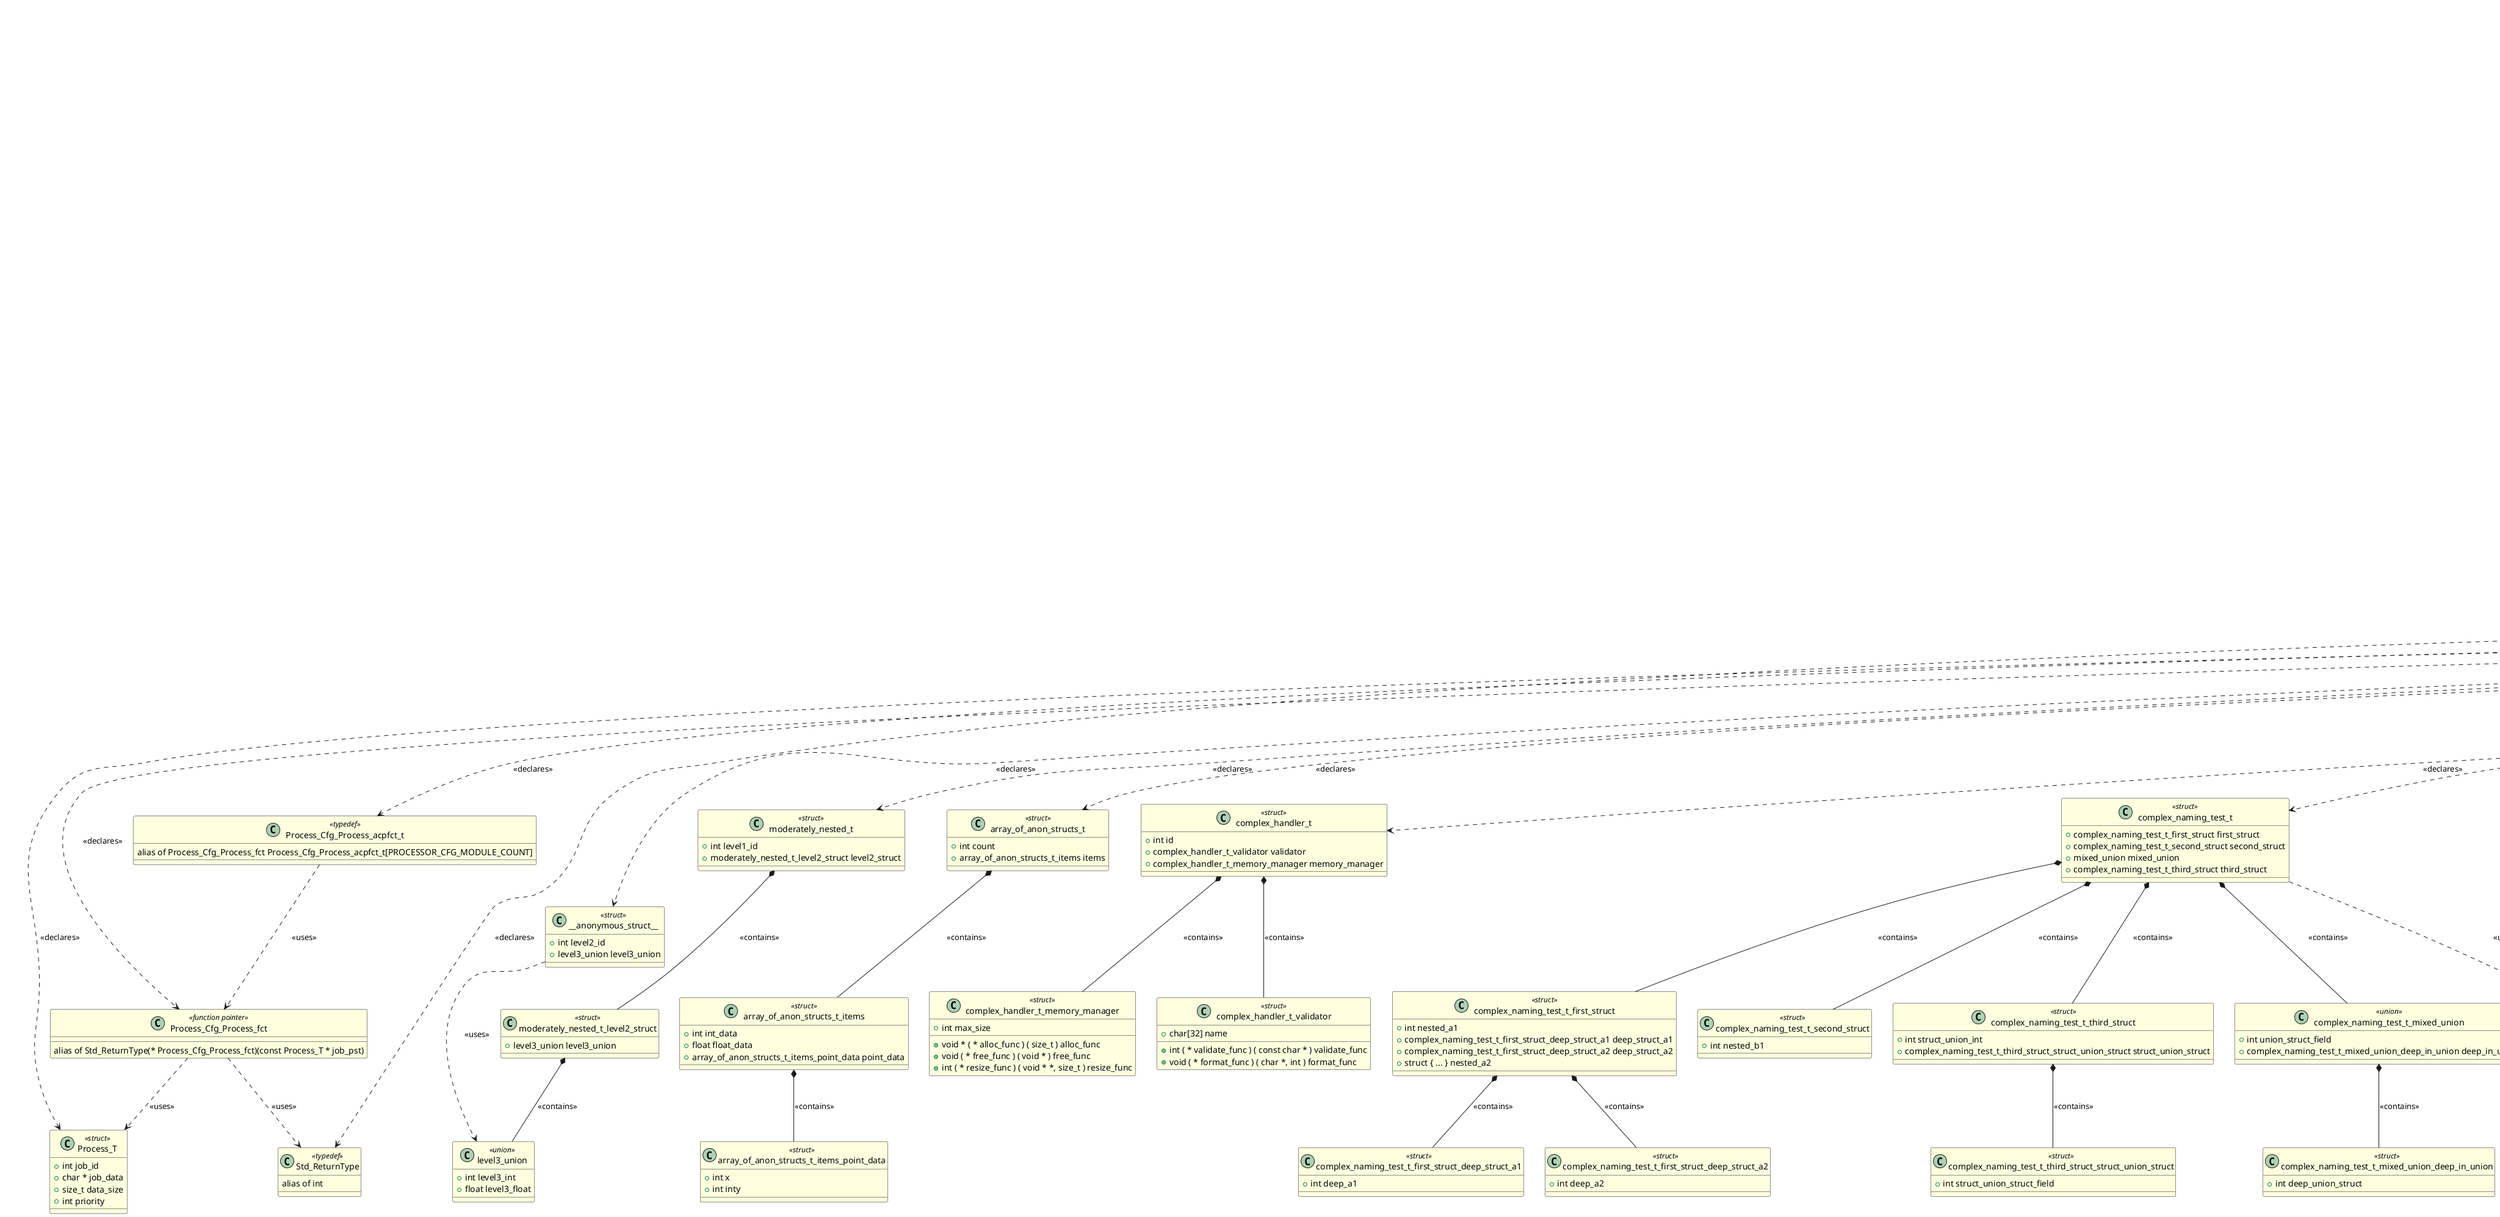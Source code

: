 @startuml complex

class "complex" as COMPLEX <<source>> #LightBlue
{
    -- Global Variables --
    - Process_Cfg_Process_acpfct_t Process_Cfg_Process_acpfct
    - math_operation_t[10] global_math_ops
    -- Functions --
    + complex_handler_t * create_complex_handler(const char * name, int ( * validate_func ) ( const char * ), void * ( * alloc_func ) ( size_t ), void ( * free_func ) ( void * ))
    + void * create_handler(const char * name, int ( * init_func ) ( void * ), void ( * cleanup_func ) ( void * ), complex_callback_t callback)
    + int execute_operations(int value, math_ops_array_t ops, int op_count)
    + math_operation_t * get_math_operations()
    + int process_with_callbacks(int[] data, int size, math_operation_t[] operations, int op_count, void ( * pre_process ) ( int * , int ), void ( * post_process ) ( int * , int ))
    + void test_processor_job_processing()
    + void test_processor_utility_macros()

    - static Std_ReturnType ProcessorAdapter_Process(const Process_T * job_pst)
    - static Std_ReturnType ProcessorHardware_Process(const Process_T * job_pst)
    - static Std_ReturnType ProcessorService_Process(const Process_T * job_pst)
    - static int add_operation(int a, int b)
    - static int divide_operation(int a, int b)
    - static void init_math_operations()
    - static int modulo_operation(int a, int b)
    - static int multiply_operation(int a, int b)
    - static void print_result(int * data, int size)
    - void run_complex_tests()
    - static int subtract_operation(int a, int b)
    - static int test_callback(int * item)
    - void test_complex_macro(int * x, int y, int z)
    - void test_handle_operation(operation_type_t op_type, int * data, int size)
    - void test_handler_table()
    - void test_mixed_union()
    - void test_operation_set()
    - void test_process_array(int * arr, int size)
    - void test_stringify_macro()
}

class "complex" as HEADER_COMPLEX <<header>> #LightGreen
{
    -- Macros --
    + #define COMPLEX_H
    + #define COMPLEX_MACRO_FUNC(x, y, z)
    + #define CREATE_FUNC_NAME(prefix, suffix)
    + #define DEPRECATED
    + #define DEPRECATED __attribute__((deprecated))
    + #define HANDLE_OPERATION(op_type, data, size, callback)
    + #define PROCESS_ARRAY(arr, size, callback)
    + #define STRINGIFY(x)
    + #define TOSTRING(x)
    + #define UTILS_U16_TO_U8ARR_BIG_ENDIAN(value_u16, ptr_pau8)
    + #define UTILS_U32_TO_U8ARR_BIG_ENDIAN(value_u32, ptr_pau8)
    + #define UTILS_U8ARR_TO_U16_BIG_ENDIAN(ptr_pau8)
    + #define UTILS_U8ARR_TO_U32_BIG_ENDIAN(ptr_pau8)
    -- Functions --
    + complex_handler_t * create_complex_handler(const char * name, int ( * validate_func ) ( const char * ), void * ( * alloc_func ) ( size_t ), void ( * free_func ) ( void * ))
    + void * create_handler(const char * name, int ( * init_func ) ( void * ), void ( * cleanup_func ) ( void * ), complex_callback_t callback)
    + int execute_operations(int value, math_ops_array_t ops, int op_count)
    + math_operation_t * get_math_operations()
    + int process_with_callbacks(int[] data, int size, math_operation_t[] operations, int op_count, void ( * pre_process ) ( int * , int ), void ( * post_process ) ( int * , int ))
    + void test_processor_job_processing()
    + void test_processor_utility_macros()
}

class "Process_T" as TYPEDEF_PROCESS_T <<struct>> #LightYellow
{
    + int job_id
    + char * job_data
    + size_t data_size
    + int priority
}

class "__anonymous_struct__" as TYPEDEF___ANONYMOUS_STRUCT__ <<struct>> #LightYellow
{
    + int level2_id
    + level3_union level3_union
}

class "array_of_anon_structs_t" as TYPEDEF_ARRAY_OF_ANON_STRUCTS_T <<struct>> #LightYellow
{
    + int count
    + array_of_anon_structs_t_items items
}

class "array_of_anon_structs_t_items" as TYPEDEF_ARRAY_OF_ANON_STRUCTS_T_ITEMS <<struct>> #LightYellow
{
    + int int_data
    + float float_data
    + array_of_anon_structs_t_items_point_data point_data
}

class "array_of_anon_structs_t_items_point_data" as TYPEDEF_ARRAY_OF_ANON_STRUCTS_T_ITEMS_POINT_DATA <<struct>> #LightYellow
{
    + int x
    + int inty
}

class "callback_with_anon_struct_t_config_param" as TYPEDEF_CALLBACK_WITH_ANON_STRUCT_T_CONFIG_PARAM <<struct>> #LightYellow
{
    + int config_flags
    + char[64] config_name
    + config_value config_value
}

class "complex_callback_t_param4" as TYPEDEF_COMPLEX_CALLBACK_T_PARAM4 <<struct>> #LightYellow
{
    + int nested1
    + char * nested2
    + void(* nested_func)(int) nested_func
}

class "complex_handler_t" as TYPEDEF_COMPLEX_HANDLER_T <<struct>> #LightYellow
{
    + int id
    + complex_handler_t_validator validator
    + complex_handler_t_memory_manager memory_manager
}

class "complex_handler_t_memory_manager" as TYPEDEF_COMPLEX_HANDLER_T_MEMORY_MANAGER <<struct>> #LightYellow
{
    + int max_size
    + void * ( * alloc_func ) ( size_t ) alloc_func
    + void ( * free_func ) ( void * ) free_func
    + int ( * resize_func ) ( void * *, size_t ) resize_func
}

class "complex_handler_t_validator" as TYPEDEF_COMPLEX_HANDLER_T_VALIDATOR <<struct>> #LightYellow
{
    + char[32] name
    + int ( * validate_func ) ( const char * ) validate_func
    + void ( * format_func ) ( char *, int ) format_func
}

class "complex_naming_test_t" as TYPEDEF_COMPLEX_NAMING_TEST_T <<struct>> #LightYellow
{
    + complex_naming_test_t_first_struct first_struct
    + complex_naming_test_t_second_struct second_struct
    + mixed_union mixed_union
    + complex_naming_test_t_third_struct third_struct
}

class "complex_naming_test_t_first_struct" as TYPEDEF_COMPLEX_NAMING_TEST_T_FIRST_STRUCT <<struct>> #LightYellow
{
    + int nested_a1
    + complex_naming_test_t_first_struct_deep_struct_a1 deep_struct_a1
    + complex_naming_test_t_first_struct_deep_struct_a2 deep_struct_a2
    + struct { ... } nested_a2
}

class "complex_naming_test_t_first_struct_deep_struct_a1" as TYPEDEF_COMPLEX_NAMING_TEST_T_FIRST_STRUCT_DEEP_STRUCT_A1 <<struct>> #LightYellow
{
    + int deep_a1
}

class "complex_naming_test_t_first_struct_deep_struct_a2" as TYPEDEF_COMPLEX_NAMING_TEST_T_FIRST_STRUCT_DEEP_STRUCT_A2 <<struct>> #LightYellow
{
    + int deep_a2
}

class "complex_naming_test_t_mixed_union_deep_in_union" as TYPEDEF_COMPLEX_NAMING_TEST_T_MIXED_UNION_DEEP_IN_UNION <<struct>> #LightYellow
{
    + int deep_union_struct
}

class "complex_naming_test_t_second_struct" as TYPEDEF_COMPLEX_NAMING_TEST_T_SECOND_STRUCT <<struct>> #LightYellow
{
    + int nested_b1
}

class "complex_naming_test_t_third_struct" as TYPEDEF_COMPLEX_NAMING_TEST_T_THIRD_STRUCT <<struct>> #LightYellow
{
    + int struct_union_int
    + complex_naming_test_t_third_struct_struct_union_struct struct_union_struct
}

class "complex_naming_test_t_third_struct_struct_union_struct" as TYPEDEF_COMPLEX_NAMING_TEST_T_THIRD_STRUCT_STRUCT_UNION_STRUCT <<struct>> #LightYellow
{
    + int struct_union_struct_field
}

class "config_param" as TYPEDEF_CONFIG_PARAM <<struct>> #LightYellow
{
    + int config_flags
    + char[64] config_name
    + config_value config_value
}

class "data_item_t" as TYPEDEF_DATA_ITEM_T <<struct>> #LightYellow
{
    + config_value value
    + char * name
}

class "data_union_point_value" as TYPEDEF_DATA_UNION_POINT_VALUE <<struct>> #LightYellow
{
    + int x
    + int y
    + int z
}

class "extreme_nesting_test_t" as TYPEDEF_EXTREME_NESTING_TEST_T <<struct>> #LightYellow
{
    + extreme_nesting_test_t_level2_struct_1 level2_struct_1
    + extreme_nesting_test_t_level2_struct_2 level2_struct_2
}

class "extreme_nesting_test_t_level2_struct_1" as TYPEDEF_EXTREME_NESTING_TEST_T_LEVEL2_STRUCT_1 <<struct>> #LightYellow
{
    + extreme_nesting_test_t_level2_struct_1_level4_struct_1 level4_struct_1
    + extreme_nesting_test_t_level2_struct_1_level4_struct_2 level4_struct_2
    + struct { ... } level3_field
}

class "extreme_nesting_test_t_level2_struct_1_level4_struct_1" as TYPEDEF_EXTREME_NESTING_TEST_T_LEVEL2_STRUCT_1_LEVEL4_STRUCT_1 <<struct>> #LightYellow
{
    + int level4_field
}

class "extreme_nesting_test_t_level2_struct_1_level4_struct_2" as TYPEDEF_EXTREME_NESTING_TEST_T_LEVEL2_STRUCT_1_LEVEL4_STRUCT_2 <<struct>> #LightYellow
{
    + int level4_field2
}

class "extreme_nesting_test_t_level2_struct_2" as TYPEDEF_EXTREME_NESTING_TEST_T_LEVEL2_STRUCT_2 <<struct>> #LightYellow
{
    + extreme_nesting_test_t_level2_struct_2_mixed_struct mixed_struct
}

class "extreme_nesting_test_t_level2_struct_2_mixed_struct" as TYPEDEF_EXTREME_NESTING_TEST_T_LEVEL2_STRUCT_2_MIXED_STRUCT <<struct>> #LightYellow
{
    + int mixed_field
}

class "handler_entry_t" as TYPEDEF_HANDLER_ENTRY_T <<struct>> #LightYellow
{
    + int id
    + char[16] name
    + void ( * ) ( void ) init_func
    + int ( * ) ( int , int ) process_func
    + void ( * ) ( void ) cleanup_func
}

class "item_value_point_data" as TYPEDEF_ITEM_VALUE_POINT_DATA <<struct>> #LightYellow
{
    + int x
    + int y
}

class "mixed_union_mixed_struct" as TYPEDEF_MIXED_UNION_MIXED_STRUCT <<struct>> #LightYellow
{
    + int mixed_field
}

class "moderately_nested_t" as TYPEDEF_MODERATELY_NESTED_T <<struct>> #LightYellow
{
    + int level1_id
    + moderately_nested_t_level2_struct level2_struct
}

class "moderately_nested_t_level2_struct" as TYPEDEF_MODERATELY_NESTED_T_LEVEL2_STRUCT <<struct>> #LightYellow
{
    + level3_union level3_union
}

class "multi_anonymous_t" as TYPEDEF_MULTI_ANONYMOUS_T <<struct>> #LightYellow
{
    + multi_anonymous_t_first_anon_struct first_anon_struct
    + multi_anonymous_t_second_anon_struct second_anon_struct
    + first_anon_union first_anon_union
}

class "multi_anonymous_t_first_anon_struct" as TYPEDEF_MULTI_ANONYMOUS_T_FIRST_ANON_STRUCT <<struct>> #LightYellow
{
    + int first_x
    + int first_y
}

class "multi_anonymous_t_second_anon_struct" as TYPEDEF_MULTI_ANONYMOUS_T_SECOND_ANON_STRUCT <<struct>> #LightYellow
{
    + int deep_value
}

class "multiple_simple_anonymous_t" as TYPEDEF_MULTIPLE_SIMPLE_ANONYMOUS_T <<struct>> #LightYellow
{
    + multiple_simple_anonymous_t_first_anon first_anon
    + multiple_simple_anonymous_t_second_anon second_anon
    + multiple_simple_anonymous_t_third_anon third_anon
    + first_union first_union
    + second_union second_union
}

class "multiple_simple_anonymous_t_first_anon" as TYPEDEF_MULTIPLE_SIMPLE_ANONYMOUS_T_FIRST_ANON <<struct>> #LightYellow
{
    + int first_field
}

class "multiple_simple_anonymous_t_second_anon" as TYPEDEF_MULTIPLE_SIMPLE_ANONYMOUS_T_SECOND_ANON <<struct>> #LightYellow
{
    + int second_field
}

class "multiple_simple_anonymous_t_third_anon" as TYPEDEF_MULTIPLE_SIMPLE_ANONYMOUS_T_THIRD_ANON <<struct>> #LightYellow
{
    + int third_field
}

class "operation_set_t" as TYPEDEF_OPERATION_SET_T <<struct>> #LightYellow
{
    + int count
    + math_operation_t[5] operations
    + void(* callbacks[3])(int , char *) callbacks
}

class "param4" as TYPEDEF_PARAM4 <<struct>> #LightYellow
{
    + int nested1
    + char * nested2
    + void ( * ) ( int ) nested_func
}

class "processor_t" as TYPEDEF_PROCESSOR_T <<struct>> #LightYellow
{
    + int id
    + char[64] name
    + int ( * ) ( int , char * ) process_func
    + void ( * ) ( void * ) cleanup_func
}

class "result_generator_t" as TYPEDEF_RESULT_GENERATOR_T <<struct>> #LightYellow
{
    + int result_code
    + result_data result_data
}

class "simplified_handler_t" as TYPEDEF_SIMPLIFIED_HANDLER_T <<struct>> #LightYellow
{
    + int event_count
    + char[32] event_name
    + int event_flags
}

class "struct_union_struct_union_struct" as TYPEDEF_STRUCT_UNION_STRUCT_UNION_STRUCT <<struct>> #LightYellow
{
    + int struct_union_struct_field
}

class "struct_with_struct_t" as TYPEDEF_STRUCT_WITH_STRUCT_T <<struct>> #LightYellow
{
    + int outer_id
    + char[32] outer_name
    + struct_with_struct_t_inner_struct inner_struct
    + int outer_flags
}

class "struct_with_struct_t_inner_struct" as TYPEDEF_STRUCT_WITH_STRUCT_T_INNER_STRUCT <<struct>> #LightYellow
{
    + int inner_x
    + int inner_y
    + char[16] inner_label
}

class "struct_with_union_t" as TYPEDEF_STRUCT_WITH_UNION_T <<struct>> #LightYellow
{
    + int type_id
    + data_union data_union
    + int checksum
}

class "union_with_struct_t_complex_struct" as TYPEDEF_UNION_WITH_STRUCT_T_COMPLEX_STRUCT <<struct>> #LightYellow
{
    + int error_code
    + char[128] error_msg
}

class "operation_type_t" as TYPEDEF_OPERATION_TYPE_T <<enumeration>> #LightYellow
{
    OP_ADD = 0
    OP_SUB = 1
    OP_MUL = 2
    OP_DIV = 3
}

class "processor_module_enum_t" as TYPEDEF_PROCESSOR_MODULE_ENUM_T <<enumeration>> #LightYellow
{
    PROCESSOR_CFG_MODULE_COUNT = 3
    PROCESSOR_CFG_MODULE_ADAPTER = 0
    PROCESSOR_CFG_MODULE_SERVICE = 1
    PROCESSOR_CFG_MODULE_HARDWARE = 2
}

class "Process_Cfg_Process_acpfct_t" as TYPEDEF_PROCESS_CFG_PROCESS_ACPFCT_T <<typedef>> #LightYellow
{
    alias of Process_Cfg_Process_fct Process_Cfg_Process_acpfct_t[PROCESSOR_CFG_MODULE_COUNT]
}

class "Process_Cfg_Process_fct" as TYPEDEF_PROCESS_CFG_PROCESS_FCT <<function pointer>> #LightYellow
{
    alias of Std_ReturnType(* Process_Cfg_Process_fct)(const Process_T * job_pst)
}

class "Std_ReturnType" as TYPEDEF_STD_RETURNTYPE <<typedef>> #LightYellow
{
    alias of int
}

class "callback_with_anon_struct_t" as TYPEDEF_CALLBACK_WITH_ANON_STRUCT_T <<function pointer>> #LightYellow
{
    alias of void(* callback_with_anon_struct_t)( int id , struct { int config_flags ; char config_name [ 64 ] ; union { int int_config ; float float_config ; } config_value ; } * config_param , void * user_data )
}

class "complex_callback_t" as TYPEDEF_COMPLEX_CALLBACK_T <<function pointer>> #LightYellow
{
    alias of int(* complex_callback_t)( int param1 , char * param2 , void * param3 , struct { int nested1 ; char * nested2 ; void(* nested_func)(int); } * param4 )
}

class "complex_func_ptr_t" as TYPEDEF_COMPLEX_FUNC_PTR_T <<function pointer>> #LightYellow
{
    alias of int ( * ( * complex_func_ptr_t ) ( int , char * ) ) ( double , void * )
}

class "data_processor_array_t" as TYPEDEF_DATA_PROCESSOR_ARRAY_T <<typedef>> #LightYellow
{
    alias of data_processor_t *
}

class "data_processor_t" as TYPEDEF_DATA_PROCESSOR_T <<function pointer>> #LightYellow
{
    alias of int(* data_processor_t)(data_item_t * item , void * context)
}

class "debug_callback_t" as TYPEDEF_DEBUG_CALLBACK_T <<function pointer>> #LightYellow
{
    alias of void(* debug_callback_t)(const char * message , int level)
}

class "handler_table_t" as TYPEDEF_HANDLER_TABLE_T <<typedef>> #LightYellow
{
    alias of handler_entry_t handler_table_t[8]
}

class "math_operation_t" as TYPEDEF_MATH_OPERATION_T <<function pointer>> #LightYellow
{
    alias of int(* math_operation_t)(int , int)
}

class "math_ops_array_t" as TYPEDEF_MATH_OPS_ARRAY_T <<typedef>> #LightYellow
{
    alias of math_operation_t math_ops_array_t[10]
}

class "release_callback_t" as TYPEDEF_RELEASE_CALLBACK_T <<function pointer>> #LightYellow
{
    alias of void(* release_callback_t)(const char * message)
}

class "result_generator_t" as TYPEDEF_RESULT_GENERATOR_T <<typedef>> #LightYellow
{
    alias of struct { int result_code
}

class "uint16" as TYPEDEF_UINT16 <<typedef>> #LightYellow
{
    alias of uint16_t
}

class "uint32" as TYPEDEF_UINT32 <<typedef>> #LightYellow
{
    alias of uint32_t
}

class "uint8" as TYPEDEF_UINT8 <<typedef>> #LightYellow
{
    alias of uint8_t
}

class "__anonymous_struct___level3_union" as TYPEDEF___ANONYMOUS_STRUCT___LEVEL3_UNION <<union>> #LightYellow
{
    + int level3_int
    + float level3_float
}

class "callback_with_anon_struct_t_config_param_config_value" as TYPEDEF_CALLBACK_WITH_ANON_STRUCT_T_CONFIG_PARAM_CONFIG_VALUE <<union>> #LightYellow
{
    + int int_config
    + int floatfloat_config
}

class "callback_with_anon_struct_t_config_value" as TYPEDEF_CALLBACK_WITH_ANON_STRUCT_T_CONFIG_VALUE <<union>> #LightYellow
{
    + int int_config
    + float float_config
}

class "complex_naming_test_t_mixed_union" as TYPEDEF_COMPLEX_NAMING_TEST_T_MIXED_UNION <<union>> #LightYellow
{
    + int union_struct_field
    + complex_naming_test_t_mixed_union_deep_in_union deep_in_union
}

class "config_param_config_value" as TYPEDEF_CONFIG_PARAM_CONFIG_VALUE <<union>> #LightYellow
{
    + int int_config
    + float float_config
}

class "config_value" as TYPEDEF_CONFIG_VALUE <<union>> #LightYellow
{
    + int int_config
    + float float_config
}

class "data_union" as TYPEDEF_DATA_UNION <<union>> #LightYellow
{
    + int int_value
    + float float_value
    + char[64] string_value
    + data_union_point_value point_value
}

class "first_anon_union" as TYPEDEF_FIRST_ANON_UNION <<union>> #LightYellow
{
    + int union_int
    + float union_float
}

class "first_union" as TYPEDEF_FIRST_UNION <<union>> #LightYellow
{
    + int union_field1
}

class "item_value" as TYPEDEF_ITEM_VALUE <<union>> #LightYellow
{
    + int int_data
    + float float_data
    + item_value_point_data point_data
}

class "level3_union" as TYPEDEF_LEVEL3_UNION <<union>> #LightYellow
{
    + int level3_int
    + float level3_float
}

class "mixed_union" as TYPEDEF_MIXED_UNION <<union>> #LightYellow
{
    + mixed_union_mixed_struct mixed_struct
}

class "mixed_union_t" as TYPEDEF_MIXED_UNION_T <<union>> #LightYellow
{
    + int int_val
    + char * str_val
    + void ( * ) ( void ) void_func
    + int ( * ) ( int ) int_func
}

class "multi_anonymous_t_first_anon_union" as TYPEDEF_MULTI_ANONYMOUS_T_FIRST_ANON_UNION <<union>> #LightYellow
{
    + int union_int
    + float union_float
}

class "multiple_simple_anonymous_t_first_union" as TYPEDEF_MULTIPLE_SIMPLE_ANONYMOUS_T_FIRST_UNION <<union>> #LightYellow
{
    + int union_field1
}

class "multiple_simple_anonymous_t_second_union" as TYPEDEF_MULTIPLE_SIMPLE_ANONYMOUS_T_SECOND_UNION <<union>> #LightYellow
{
    + int union_field2
}

class "result_data" as TYPEDEF_RESULT_DATA <<union>> #LightYellow
{
    + int success_value
    + char[128] error_message
}

class "result_generator_t_result_data" as TYPEDEF_RESULT_GENERATOR_T_RESULT_DATA <<union>> #LightYellow
{
    + int success_value
    + char[128] error_message
}

class "second_union" as TYPEDEF_SECOND_UNION <<union>> #LightYellow
{
    + int union_field2
}

class "struct_union" as TYPEDEF_STRUCT_UNION <<union>> #LightYellow
{
    + int struct_union_int
    + struct_union_struct_union_struct struct_union_struct
}

class "struct_with_union_t_data_union" as TYPEDEF_STRUCT_WITH_UNION_T_DATA_UNION <<union>> #LightYellow
{
    + int x
    + int y
    + int z
}

class "union_with_struct_t" as TYPEDEF_UNION_WITH_STRUCT_T <<union>> #LightYellow
{
    + int simple_int
    + float simple_float
    + union_with_struct_t_complex_struct complex_struct
    + char[256] raw_bytes
}

class "union_with_union_t" as TYPEDEF_UNION_WITH_UNION_T <<union>> #LightYellow
{
    + int primary_int
    + union_with_union_t_nested_union nested_union
    + char[32] primary_bytes
}

class "union_with_union_t_nested_union" as TYPEDEF_UNION_WITH_UNION_T_NESTED_UNION <<union>> #LightYellow
{
    + char deep_char
    + short deep_short
}


' Include relationships
COMPLEX --> HEADER_COMPLEX : <<include>>

' Declaration relationships
HEADER_COMPLEX ..> TYPEDEF_PROCESS_T : <<declares>>
HEADER_COMPLEX ..> TYPEDEF___ANONYMOUS_STRUCT__ : <<declares>>
HEADER_COMPLEX ..> TYPEDEF_ARRAY_OF_ANON_STRUCTS_T : <<declares>>
HEADER_COMPLEX ..> TYPEDEF_COMPLEX_HANDLER_T : <<declares>>
HEADER_COMPLEX ..> TYPEDEF_COMPLEX_NAMING_TEST_T : <<declares>>
HEADER_COMPLEX ..> TYPEDEF_CONFIG_PARAM : <<declares>>
HEADER_COMPLEX ..> TYPEDEF_DATA_ITEM_T : <<declares>>
HEADER_COMPLEX ..> TYPEDEF_EXTREME_NESTING_TEST_T : <<declares>>
HEADER_COMPLEX ..> TYPEDEF_HANDLER_ENTRY_T : <<declares>>
HEADER_COMPLEX ..> TYPEDEF_MODERATELY_NESTED_T : <<declares>>
HEADER_COMPLEX ..> TYPEDEF_MULTI_ANONYMOUS_T : <<declares>>
HEADER_COMPLEX ..> TYPEDEF_MULTIPLE_SIMPLE_ANONYMOUS_T : <<declares>>
HEADER_COMPLEX ..> TYPEDEF_OPERATION_SET_T : <<declares>>
HEADER_COMPLEX ..> TYPEDEF_PARAM4 : <<declares>>
HEADER_COMPLEX ..> TYPEDEF_PROCESSOR_T : <<declares>>
HEADER_COMPLEX ..> TYPEDEF_RESULT_GENERATOR_T : <<declares>>
HEADER_COMPLEX ..> TYPEDEF_SIMPLIFIED_HANDLER_T : <<declares>>
HEADER_COMPLEX ..> TYPEDEF_STRUCT_WITH_STRUCT_T : <<declares>>
HEADER_COMPLEX ..> TYPEDEF_STRUCT_WITH_UNION_T : <<declares>>
HEADER_COMPLEX ..> TYPEDEF_OPERATION_TYPE_T : <<declares>>
HEADER_COMPLEX ..> TYPEDEF_PROCESSOR_MODULE_ENUM_T : <<declares>>
HEADER_COMPLEX ..> TYPEDEF_PROCESS_CFG_PROCESS_ACPFCT_T : <<declares>>
HEADER_COMPLEX ..> TYPEDEF_PROCESS_CFG_PROCESS_FCT : <<declares>>
HEADER_COMPLEX ..> TYPEDEF_STD_RETURNTYPE : <<declares>>
HEADER_COMPLEX ..> TYPEDEF_CALLBACK_WITH_ANON_STRUCT_T : <<declares>>
HEADER_COMPLEX ..> TYPEDEF_COMPLEX_CALLBACK_T : <<declares>>
HEADER_COMPLEX ..> TYPEDEF_COMPLEX_FUNC_PTR_T : <<declares>>
HEADER_COMPLEX ..> TYPEDEF_DATA_PROCESSOR_ARRAY_T : <<declares>>
HEADER_COMPLEX ..> TYPEDEF_DATA_PROCESSOR_T : <<declares>>
HEADER_COMPLEX ..> TYPEDEF_DEBUG_CALLBACK_T : <<declares>>
HEADER_COMPLEX ..> TYPEDEF_HANDLER_TABLE_T : <<declares>>
HEADER_COMPLEX ..> TYPEDEF_MATH_OPERATION_T : <<declares>>
HEADER_COMPLEX ..> TYPEDEF_MATH_OPS_ARRAY_T : <<declares>>
HEADER_COMPLEX ..> TYPEDEF_RELEASE_CALLBACK_T : <<declares>>
HEADER_COMPLEX ..> TYPEDEF_RESULT_GENERATOR_T : <<declares>>
HEADER_COMPLEX ..> TYPEDEF_UINT16 : <<declares>>
HEADER_COMPLEX ..> TYPEDEF_UINT32 : <<declares>>
HEADER_COMPLEX ..> TYPEDEF_UINT8 : <<declares>>
HEADER_COMPLEX ..> TYPEDEF_DATA_UNION : <<declares>>
HEADER_COMPLEX ..> TYPEDEF_FIRST_UNION : <<declares>>
HEADER_COMPLEX ..> TYPEDEF_ITEM_VALUE : <<declares>>
HEADER_COMPLEX ..> TYPEDEF_MIXED_UNION : <<declares>>
HEADER_COMPLEX ..> TYPEDEF_MIXED_UNION_T : <<declares>>
HEADER_COMPLEX ..> TYPEDEF_SECOND_UNION : <<declares>>
HEADER_COMPLEX ..> TYPEDEF_STRUCT_UNION : <<declares>>
HEADER_COMPLEX ..> TYPEDEF_UNION_WITH_STRUCT_T : <<declares>>
HEADER_COMPLEX ..> TYPEDEF_UNION_WITH_UNION_T : <<declares>>

' Uses relationships
TYPEDEF___ANONYMOUS_STRUCT__ ..> TYPEDEF_LEVEL3_UNION : <<uses>>
TYPEDEF_COMPLEX_NAMING_TEST_T ..> TYPEDEF_MIXED_UNION : <<uses>>
TYPEDEF_MULTIPLE_SIMPLE_ANONYMOUS_T ..> TYPEDEF_FIRST_UNION : <<uses>>
TYPEDEF_MULTIPLE_SIMPLE_ANONYMOUS_T ..> TYPEDEF_SECOND_UNION : <<uses>>
TYPEDEF_OPERATION_SET_T ..> TYPEDEF_MATH_OPERATION_T : <<uses>>
TYPEDEF_STRUCT_WITH_UNION_T ..> TYPEDEF_DATA_UNION : <<uses>>
TYPEDEF_PROCESS_CFG_PROCESS_ACPFCT_T ..> TYPEDEF_PROCESS_CFG_PROCESS_FCT : <<uses>>
TYPEDEF_PROCESS_CFG_PROCESS_FCT ..> TYPEDEF_PROCESS_T : <<uses>>
TYPEDEF_PROCESS_CFG_PROCESS_FCT ..> TYPEDEF_STD_RETURNTYPE : <<uses>>
TYPEDEF_CALLBACK_WITH_ANON_STRUCT_T ..> TYPEDEF_CONFIG_PARAM : <<uses>>
TYPEDEF_COMPLEX_CALLBACK_T ..> TYPEDEF_PARAM4 : <<uses>>
TYPEDEF_DATA_PROCESSOR_ARRAY_T ..> TYPEDEF_DATA_PROCESSOR_T : <<uses>>
TYPEDEF_DATA_PROCESSOR_T ..> TYPEDEF_DATA_ITEM_T : <<uses>>
TYPEDEF_HANDLER_TABLE_T ..> TYPEDEF_HANDLER_ENTRY_T : <<uses>>
TYPEDEF_MATH_OPS_ARRAY_T ..> TYPEDEF_MATH_OPERATION_T : <<uses>>

' Anonymous structure relationships (composition)
TYPEDEF_ARRAY_OF_ANON_STRUCTS_T *-- TYPEDEF_ARRAY_OF_ANON_STRUCTS_T_ITEMS : <<contains>>
TYPEDEF_ARRAY_OF_ANON_STRUCTS_T_ITEMS *-- TYPEDEF_ARRAY_OF_ANON_STRUCTS_T_ITEMS_POINT_DATA : <<contains>>
TYPEDEF_CALLBACK_WITH_ANON_STRUCT_T *-- TYPEDEF_CALLBACK_WITH_ANON_STRUCT_T_CONFIG_PARAM : <<contains>>
TYPEDEF_CALLBACK_WITH_ANON_STRUCT_T *-- TYPEDEF_CALLBACK_WITH_ANON_STRUCT_T_CONFIG_VALUE : <<contains>>
TYPEDEF_CALLBACK_WITH_ANON_STRUCT_T_CONFIG_PARAM *-- TYPEDEF_CALLBACK_WITH_ANON_STRUCT_T_CONFIG_PARAM_CONFIG_VALUE : <<contains>>
TYPEDEF_CALLBACK_WITH_ANON_STRUCT_T_CONFIG_PARAM *-- TYPEDEF_CONFIG_VALUE : <<contains>>
TYPEDEF_COMPLEX_CALLBACK_T *-- TYPEDEF_COMPLEX_CALLBACK_T_PARAM4 : <<contains>>
TYPEDEF_COMPLEX_HANDLER_T *-- TYPEDEF_COMPLEX_HANDLER_T_MEMORY_MANAGER : <<contains>>
TYPEDEF_COMPLEX_HANDLER_T *-- TYPEDEF_COMPLEX_HANDLER_T_VALIDATOR : <<contains>>
TYPEDEF_COMPLEX_NAMING_TEST_T *-- TYPEDEF_COMPLEX_NAMING_TEST_T_FIRST_STRUCT : <<contains>>
TYPEDEF_COMPLEX_NAMING_TEST_T *-- TYPEDEF_COMPLEX_NAMING_TEST_T_MIXED_UNION : <<contains>>
TYPEDEF_COMPLEX_NAMING_TEST_T *-- TYPEDEF_COMPLEX_NAMING_TEST_T_SECOND_STRUCT : <<contains>>
TYPEDEF_COMPLEX_NAMING_TEST_T *-- TYPEDEF_COMPLEX_NAMING_TEST_T_THIRD_STRUCT : <<contains>>
TYPEDEF_COMPLEX_NAMING_TEST_T_FIRST_STRUCT *-- TYPEDEF_COMPLEX_NAMING_TEST_T_FIRST_STRUCT_DEEP_STRUCT_A1 : <<contains>>
TYPEDEF_COMPLEX_NAMING_TEST_T_FIRST_STRUCT *-- TYPEDEF_COMPLEX_NAMING_TEST_T_FIRST_STRUCT_DEEP_STRUCT_A2 : <<contains>>
TYPEDEF_COMPLEX_NAMING_TEST_T_MIXED_UNION *-- TYPEDEF_COMPLEX_NAMING_TEST_T_MIXED_UNION_DEEP_IN_UNION : <<contains>>
TYPEDEF_COMPLEX_NAMING_TEST_T_THIRD_STRUCT *-- TYPEDEF_COMPLEX_NAMING_TEST_T_THIRD_STRUCT_STRUCT_UNION_STRUCT : <<contains>>
TYPEDEF_CONFIG_PARAM *-- TYPEDEF_CONFIG_PARAM_CONFIG_VALUE : <<contains>>
TYPEDEF_CONFIG_PARAM *-- TYPEDEF_CONFIG_VALUE : <<contains>>
TYPEDEF_DATA_UNION *-- TYPEDEF_DATA_UNION_POINT_VALUE : <<contains>>
TYPEDEF_EXTREME_NESTING_TEST_T *-- TYPEDEF_EXTREME_NESTING_TEST_T_LEVEL2_STRUCT_1 : <<contains>>
TYPEDEF_EXTREME_NESTING_TEST_T *-- TYPEDEF_EXTREME_NESTING_TEST_T_LEVEL2_STRUCT_2 : <<contains>>
TYPEDEF_EXTREME_NESTING_TEST_T_LEVEL2_STRUCT_1 *-- TYPEDEF_EXTREME_NESTING_TEST_T_LEVEL2_STRUCT_1_LEVEL4_STRUCT_1 : <<contains>>
TYPEDEF_EXTREME_NESTING_TEST_T_LEVEL2_STRUCT_1 *-- TYPEDEF_EXTREME_NESTING_TEST_T_LEVEL2_STRUCT_1_LEVEL4_STRUCT_2 : <<contains>>
TYPEDEF_EXTREME_NESTING_TEST_T_LEVEL2_STRUCT_2 *-- TYPEDEF_EXTREME_NESTING_TEST_T_LEVEL2_STRUCT_2_MIXED_STRUCT : <<contains>>
TYPEDEF_ITEM_VALUE *-- TYPEDEF_ITEM_VALUE_POINT_DATA : <<contains>>
TYPEDEF_MIXED_UNION *-- TYPEDEF_MIXED_UNION_MIXED_STRUCT : <<contains>>
TYPEDEF_MODERATELY_NESTED_T *-- TYPEDEF_MODERATELY_NESTED_T_LEVEL2_STRUCT : <<contains>>
TYPEDEF_MODERATELY_NESTED_T_LEVEL2_STRUCT *-- TYPEDEF_LEVEL3_UNION : <<contains>>
TYPEDEF_MULTI_ANONYMOUS_T *-- TYPEDEF_FIRST_ANON_UNION : <<contains>>
TYPEDEF_MULTI_ANONYMOUS_T *-- TYPEDEF_MULTI_ANONYMOUS_T_FIRST_ANON_STRUCT : <<contains>>
TYPEDEF_MULTI_ANONYMOUS_T *-- TYPEDEF_MULTI_ANONYMOUS_T_FIRST_ANON_UNION : <<contains>>
TYPEDEF_MULTI_ANONYMOUS_T *-- TYPEDEF_MULTI_ANONYMOUS_T_SECOND_ANON_STRUCT : <<contains>>
TYPEDEF_MULTIPLE_SIMPLE_ANONYMOUS_T *-- TYPEDEF_MULTIPLE_SIMPLE_ANONYMOUS_T_FIRST_ANON : <<contains>>
TYPEDEF_MULTIPLE_SIMPLE_ANONYMOUS_T *-- TYPEDEF_MULTIPLE_SIMPLE_ANONYMOUS_T_FIRST_UNION : <<contains>>
TYPEDEF_MULTIPLE_SIMPLE_ANONYMOUS_T *-- TYPEDEF_MULTIPLE_SIMPLE_ANONYMOUS_T_SECOND_ANON : <<contains>>
TYPEDEF_MULTIPLE_SIMPLE_ANONYMOUS_T *-- TYPEDEF_MULTIPLE_SIMPLE_ANONYMOUS_T_SECOND_UNION : <<contains>>
TYPEDEF_MULTIPLE_SIMPLE_ANONYMOUS_T *-- TYPEDEF_MULTIPLE_SIMPLE_ANONYMOUS_T_THIRD_ANON : <<contains>>
TYPEDEF_RESULT_GENERATOR_T *-- TYPEDEF_RESULT_DATA : <<contains>>
TYPEDEF_RESULT_GENERATOR_T *-- TYPEDEF_RESULT_GENERATOR_T_RESULT_DATA : <<contains>>
TYPEDEF_STRUCT_UNION *-- TYPEDEF_STRUCT_UNION_STRUCT_UNION_STRUCT : <<contains>>
TYPEDEF_STRUCT_WITH_STRUCT_T *-- TYPEDEF_STRUCT_WITH_STRUCT_T_INNER_STRUCT : <<contains>>
TYPEDEF_STRUCT_WITH_UNION_T *-- TYPEDEF_STRUCT_WITH_UNION_T_DATA_UNION : <<contains>>
TYPEDEF_UNION_WITH_STRUCT_T *-- TYPEDEF_UNION_WITH_STRUCT_T_COMPLEX_STRUCT : <<contains>>
TYPEDEF_UNION_WITH_UNION_T *-- TYPEDEF_UNION_WITH_UNION_T_NESTED_UNION : <<contains>>

@enduml